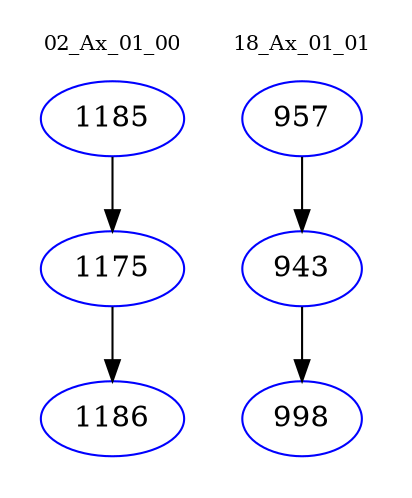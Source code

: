 digraph{
subgraph cluster_0 {
color = white
label = "02_Ax_01_00";
fontsize=10;
T0_1185 [label="1185", color="blue"]
T0_1185 -> T0_1175 [color="black"]
T0_1175 [label="1175", color="blue"]
T0_1175 -> T0_1186 [color="black"]
T0_1186 [label="1186", color="blue"]
}
subgraph cluster_1 {
color = white
label = "18_Ax_01_01";
fontsize=10;
T1_957 [label="957", color="blue"]
T1_957 -> T1_943 [color="black"]
T1_943 [label="943", color="blue"]
T1_943 -> T1_998 [color="black"]
T1_998 [label="998", color="blue"]
}
}
